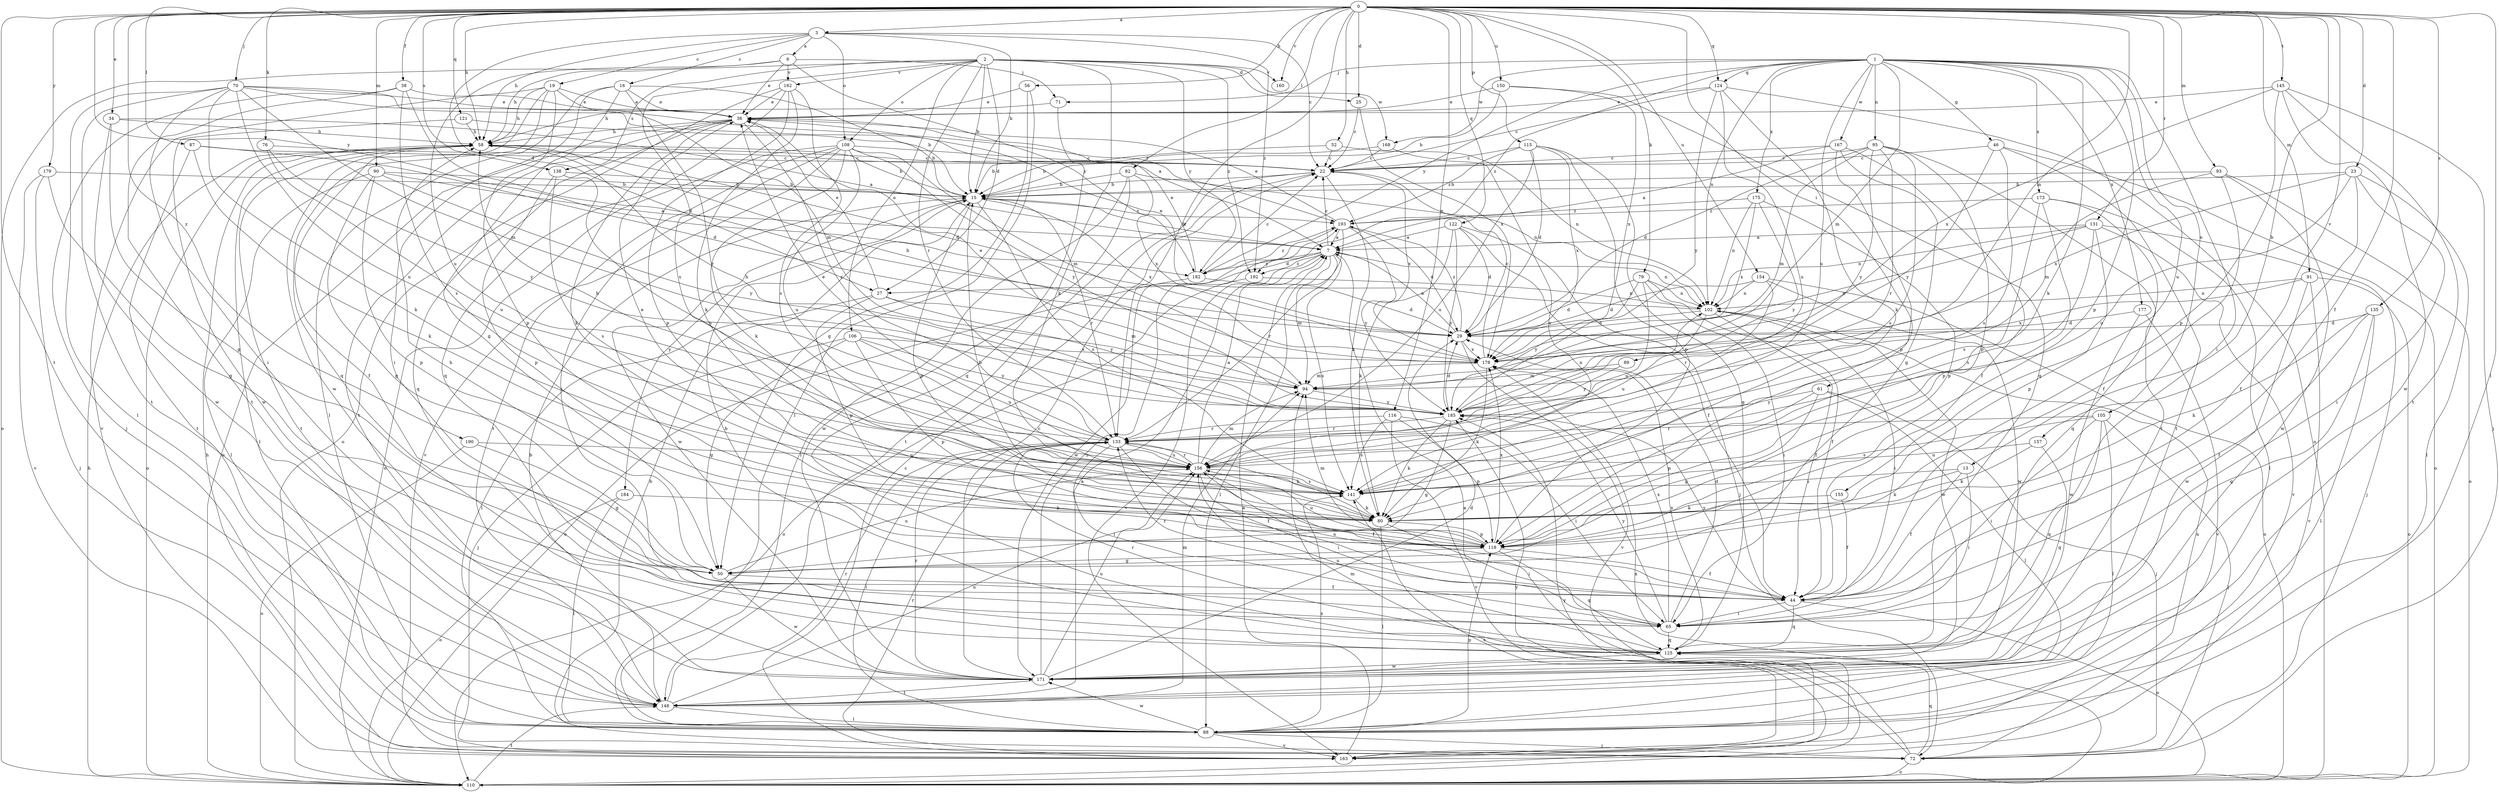 strict digraph  {
0;
1;
2;
3;
6;
7;
13;
15;
16;
19;
22;
23;
25;
27;
29;
34;
36;
38;
44;
46;
50;
52;
56;
58;
61;
65;
70;
71;
72;
76;
79;
80;
82;
87;
88;
89;
90;
91;
93;
94;
95;
102;
105;
106;
108;
110;
115;
116;
118;
121;
122;
124;
125;
131;
133;
135;
138;
141;
145;
148;
150;
154;
155;
156;
157;
160;
162;
163;
167;
168;
171;
173;
175;
177;
178;
179;
182;
184;
185;
190;
192;
193;
0 -> 3  [label=a];
0 -> 13  [label=b];
0 -> 23  [label=d];
0 -> 25  [label=d];
0 -> 34  [label=e];
0 -> 38  [label=f];
0 -> 44  [label=f];
0 -> 52  [label=h];
0 -> 56  [label=h];
0 -> 58  [label=h];
0 -> 61  [label=i];
0 -> 70  [label=j];
0 -> 76  [label=k];
0 -> 79  [label=k];
0 -> 82  [label=l];
0 -> 87  [label=l];
0 -> 88  [label=l];
0 -> 89  [label=m];
0 -> 90  [label=m];
0 -> 91  [label=m];
0 -> 93  [label=m];
0 -> 115  [label=p];
0 -> 116  [label=p];
0 -> 121  [label=q];
0 -> 122  [label=q];
0 -> 124  [label=q];
0 -> 131  [label=r];
0 -> 133  [label=r];
0 -> 135  [label=s];
0 -> 138  [label=s];
0 -> 145  [label=t];
0 -> 148  [label=t];
0 -> 150  [label=u];
0 -> 154  [label=u];
0 -> 157  [label=v];
0 -> 160  [label=v];
0 -> 179  [label=y];
0 -> 182  [label=y];
0 -> 190  [label=z];
1 -> 46  [label=g];
1 -> 65  [label=i];
1 -> 71  [label=j];
1 -> 80  [label=k];
1 -> 94  [label=m];
1 -> 95  [label=n];
1 -> 102  [label=n];
1 -> 105  [label=o];
1 -> 118  [label=p];
1 -> 124  [label=q];
1 -> 155  [label=u];
1 -> 156  [label=u];
1 -> 167  [label=w];
1 -> 168  [label=w];
1 -> 173  [label=x];
1 -> 175  [label=x];
1 -> 177  [label=x];
1 -> 182  [label=y];
1 -> 192  [label=z];
2 -> 15  [label=b];
2 -> 25  [label=d];
2 -> 27  [label=d];
2 -> 58  [label=h];
2 -> 80  [label=k];
2 -> 106  [label=o];
2 -> 108  [label=o];
2 -> 133  [label=r];
2 -> 138  [label=s];
2 -> 141  [label=s];
2 -> 160  [label=v];
2 -> 162  [label=v];
2 -> 168  [label=w];
2 -> 182  [label=y];
2 -> 192  [label=z];
3 -> 6  [label=a];
3 -> 15  [label=b];
3 -> 16  [label=c];
3 -> 19  [label=c];
3 -> 22  [label=c];
3 -> 27  [label=d];
3 -> 58  [label=h];
3 -> 108  [label=o];
3 -> 192  [label=z];
6 -> 36  [label=e];
6 -> 71  [label=j];
6 -> 110  [label=o];
6 -> 156  [label=u];
6 -> 162  [label=v];
6 -> 182  [label=y];
7 -> 15  [label=b];
7 -> 22  [label=c];
7 -> 27  [label=d];
7 -> 88  [label=l];
7 -> 94  [label=m];
7 -> 102  [label=n];
7 -> 141  [label=s];
7 -> 163  [label=v];
7 -> 182  [label=y];
7 -> 192  [label=z];
13 -> 44  [label=f];
13 -> 65  [label=i];
13 -> 80  [label=k];
13 -> 141  [label=s];
15 -> 58  [label=h];
15 -> 118  [label=p];
15 -> 133  [label=r];
15 -> 141  [label=s];
15 -> 171  [label=w];
15 -> 178  [label=x];
15 -> 184  [label=y];
15 -> 193  [label=z];
16 -> 15  [label=b];
16 -> 36  [label=e];
16 -> 50  [label=g];
16 -> 65  [label=i];
16 -> 88  [label=l];
16 -> 133  [label=r];
19 -> 36  [label=e];
19 -> 58  [label=h];
19 -> 94  [label=m];
19 -> 118  [label=p];
19 -> 125  [label=q];
19 -> 163  [label=v];
19 -> 171  [label=w];
22 -> 15  [label=b];
22 -> 80  [label=k];
22 -> 148  [label=t];
22 -> 178  [label=x];
23 -> 15  [label=b];
23 -> 44  [label=f];
23 -> 65  [label=i];
23 -> 88  [label=l];
23 -> 156  [label=u];
23 -> 178  [label=x];
25 -> 22  [label=c];
25 -> 178  [label=x];
27 -> 36  [label=e];
27 -> 88  [label=l];
27 -> 94  [label=m];
27 -> 118  [label=p];
27 -> 185  [label=y];
29 -> 7  [label=a];
29 -> 163  [label=v];
29 -> 178  [label=x];
29 -> 193  [label=z];
34 -> 7  [label=a];
34 -> 50  [label=g];
34 -> 58  [label=h];
34 -> 171  [label=w];
36 -> 58  [label=h];
36 -> 80  [label=k];
36 -> 110  [label=o];
36 -> 125  [label=q];
36 -> 133  [label=r];
36 -> 148  [label=t];
38 -> 29  [label=d];
38 -> 36  [label=e];
38 -> 72  [label=j];
38 -> 141  [label=s];
38 -> 148  [label=t];
44 -> 65  [label=i];
44 -> 110  [label=o];
44 -> 125  [label=q];
44 -> 133  [label=r];
44 -> 156  [label=u];
44 -> 185  [label=y];
46 -> 22  [label=c];
46 -> 110  [label=o];
46 -> 141  [label=s];
46 -> 148  [label=t];
46 -> 185  [label=y];
50 -> 44  [label=f];
50 -> 58  [label=h];
50 -> 156  [label=u];
50 -> 171  [label=w];
52 -> 15  [label=b];
52 -> 22  [label=c];
52 -> 102  [label=n];
56 -> 36  [label=e];
56 -> 50  [label=g];
56 -> 88  [label=l];
58 -> 22  [label=c];
58 -> 29  [label=d];
58 -> 44  [label=f];
58 -> 88  [label=l];
58 -> 110  [label=o];
58 -> 148  [label=t];
61 -> 50  [label=g];
61 -> 72  [label=j];
61 -> 88  [label=l];
61 -> 118  [label=p];
61 -> 185  [label=y];
65 -> 29  [label=d];
65 -> 125  [label=q];
65 -> 178  [label=x];
65 -> 185  [label=y];
70 -> 7  [label=a];
70 -> 36  [label=e];
70 -> 65  [label=i];
70 -> 80  [label=k];
70 -> 88  [label=l];
70 -> 94  [label=m];
70 -> 148  [label=t];
70 -> 156  [label=u];
70 -> 193  [label=z];
71 -> 58  [label=h];
71 -> 125  [label=q];
72 -> 7  [label=a];
72 -> 15  [label=b];
72 -> 94  [label=m];
72 -> 102  [label=n];
72 -> 110  [label=o];
72 -> 125  [label=q];
76 -> 22  [label=c];
76 -> 156  [label=u];
76 -> 185  [label=y];
79 -> 29  [label=d];
79 -> 44  [label=f];
79 -> 65  [label=i];
79 -> 102  [label=n];
79 -> 156  [label=u];
79 -> 185  [label=y];
80 -> 15  [label=b];
80 -> 65  [label=i];
80 -> 88  [label=l];
80 -> 118  [label=p];
82 -> 15  [label=b];
82 -> 88  [label=l];
82 -> 102  [label=n];
82 -> 171  [label=w];
82 -> 178  [label=x];
87 -> 22  [label=c];
87 -> 29  [label=d];
87 -> 80  [label=k];
87 -> 148  [label=t];
88 -> 72  [label=j];
88 -> 118  [label=p];
88 -> 141  [label=s];
88 -> 163  [label=v];
88 -> 171  [label=w];
89 -> 94  [label=m];
89 -> 185  [label=y];
90 -> 7  [label=a];
90 -> 15  [label=b];
90 -> 50  [label=g];
90 -> 88  [label=l];
90 -> 118  [label=p];
90 -> 185  [label=y];
91 -> 102  [label=n];
91 -> 110  [label=o];
91 -> 163  [label=v];
91 -> 171  [label=w];
91 -> 178  [label=x];
93 -> 15  [label=b];
93 -> 44  [label=f];
93 -> 94  [label=m];
93 -> 110  [label=o];
93 -> 171  [label=w];
94 -> 36  [label=e];
94 -> 185  [label=y];
95 -> 22  [label=c];
95 -> 29  [label=d];
95 -> 94  [label=m];
95 -> 118  [label=p];
95 -> 133  [label=r];
95 -> 141  [label=s];
95 -> 148  [label=t];
95 -> 185  [label=y];
102 -> 29  [label=d];
102 -> 36  [label=e];
102 -> 44  [label=f];
102 -> 65  [label=i];
102 -> 156  [label=u];
102 -> 171  [label=w];
105 -> 65  [label=i];
105 -> 72  [label=j];
105 -> 88  [label=l];
105 -> 125  [label=q];
105 -> 133  [label=r];
105 -> 141  [label=s];
106 -> 50  [label=g];
106 -> 72  [label=j];
106 -> 118  [label=p];
106 -> 156  [label=u];
106 -> 178  [label=x];
106 -> 185  [label=y];
108 -> 22  [label=c];
108 -> 65  [label=i];
108 -> 80  [label=k];
108 -> 94  [label=m];
108 -> 110  [label=o];
108 -> 148  [label=t];
108 -> 156  [label=u];
108 -> 163  [label=v];
108 -> 185  [label=y];
110 -> 58  [label=h];
110 -> 141  [label=s];
110 -> 148  [label=t];
110 -> 178  [label=x];
110 -> 185  [label=y];
115 -> 22  [label=c];
115 -> 29  [label=d];
115 -> 118  [label=p];
115 -> 125  [label=q];
115 -> 156  [label=u];
115 -> 178  [label=x];
115 -> 193  [label=z];
116 -> 65  [label=i];
116 -> 118  [label=p];
116 -> 133  [label=r];
116 -> 141  [label=s];
116 -> 163  [label=v];
118 -> 44  [label=f];
118 -> 50  [label=g];
118 -> 94  [label=m];
118 -> 125  [label=q];
118 -> 156  [label=u];
118 -> 178  [label=x];
121 -> 15  [label=b];
121 -> 58  [label=h];
121 -> 171  [label=w];
122 -> 7  [label=a];
122 -> 29  [label=d];
122 -> 44  [label=f];
122 -> 72  [label=j];
122 -> 80  [label=k];
122 -> 185  [label=y];
124 -> 22  [label=c];
124 -> 36  [label=e];
124 -> 80  [label=k];
124 -> 110  [label=o];
124 -> 156  [label=u];
124 -> 185  [label=y];
125 -> 15  [label=b];
125 -> 133  [label=r];
125 -> 156  [label=u];
125 -> 171  [label=w];
125 -> 178  [label=x];
131 -> 7  [label=a];
131 -> 72  [label=j];
131 -> 102  [label=n];
131 -> 118  [label=p];
131 -> 141  [label=s];
131 -> 163  [label=v];
131 -> 178  [label=x];
133 -> 36  [label=e];
133 -> 44  [label=f];
133 -> 58  [label=h];
133 -> 65  [label=i];
133 -> 80  [label=k];
133 -> 88  [label=l];
133 -> 156  [label=u];
135 -> 29  [label=d];
135 -> 44  [label=f];
135 -> 80  [label=k];
135 -> 88  [label=l];
135 -> 125  [label=q];
138 -> 15  [label=b];
138 -> 118  [label=p];
138 -> 141  [label=s];
138 -> 156  [label=u];
141 -> 36  [label=e];
141 -> 80  [label=k];
145 -> 36  [label=e];
145 -> 72  [label=j];
145 -> 118  [label=p];
145 -> 148  [label=t];
145 -> 171  [label=w];
145 -> 178  [label=x];
148 -> 7  [label=a];
148 -> 15  [label=b];
148 -> 88  [label=l];
148 -> 94  [label=m];
148 -> 133  [label=r];
148 -> 156  [label=u];
150 -> 15  [label=b];
150 -> 36  [label=e];
150 -> 125  [label=q];
150 -> 178  [label=x];
154 -> 29  [label=d];
154 -> 102  [label=n];
154 -> 110  [label=o];
154 -> 133  [label=r];
154 -> 171  [label=w];
155 -> 44  [label=f];
155 -> 80  [label=k];
156 -> 7  [label=a];
156 -> 44  [label=f];
156 -> 65  [label=i];
156 -> 94  [label=m];
156 -> 133  [label=r];
156 -> 141  [label=s];
157 -> 80  [label=k];
157 -> 125  [label=q];
157 -> 156  [label=u];
162 -> 36  [label=e];
162 -> 80  [label=k];
162 -> 110  [label=o];
162 -> 118  [label=p];
162 -> 125  [label=q];
162 -> 141  [label=s];
163 -> 7  [label=a];
163 -> 22  [label=c];
163 -> 58  [label=h];
163 -> 133  [label=r];
163 -> 185  [label=y];
167 -> 7  [label=a];
167 -> 22  [label=c];
167 -> 44  [label=f];
167 -> 50  [label=g];
167 -> 118  [label=p];
168 -> 15  [label=b];
168 -> 22  [label=c];
168 -> 141  [label=s];
171 -> 22  [label=c];
171 -> 29  [label=d];
171 -> 133  [label=r];
171 -> 148  [label=t];
171 -> 156  [label=u];
171 -> 193  [label=z];
173 -> 88  [label=l];
173 -> 118  [label=p];
173 -> 125  [label=q];
173 -> 141  [label=s];
173 -> 193  [label=z];
175 -> 102  [label=n];
175 -> 118  [label=p];
175 -> 178  [label=x];
175 -> 185  [label=y];
175 -> 193  [label=z];
177 -> 29  [label=d];
177 -> 163  [label=v];
177 -> 171  [label=w];
178 -> 22  [label=c];
178 -> 58  [label=h];
178 -> 80  [label=k];
178 -> 94  [label=m];
179 -> 15  [label=b];
179 -> 50  [label=g];
179 -> 72  [label=j];
179 -> 163  [label=v];
182 -> 22  [label=c];
182 -> 29  [label=d];
182 -> 36  [label=e];
182 -> 110  [label=o];
182 -> 193  [label=z];
184 -> 80  [label=k];
184 -> 88  [label=l];
184 -> 110  [label=o];
185 -> 29  [label=d];
185 -> 50  [label=g];
185 -> 58  [label=h];
185 -> 80  [label=k];
185 -> 102  [label=n];
185 -> 133  [label=r];
190 -> 50  [label=g];
190 -> 110  [label=o];
190 -> 156  [label=u];
192 -> 102  [label=n];
192 -> 110  [label=o];
193 -> 7  [label=a];
193 -> 29  [label=d];
193 -> 36  [label=e];
193 -> 133  [label=r];
193 -> 171  [label=w];
193 -> 185  [label=y];
}
